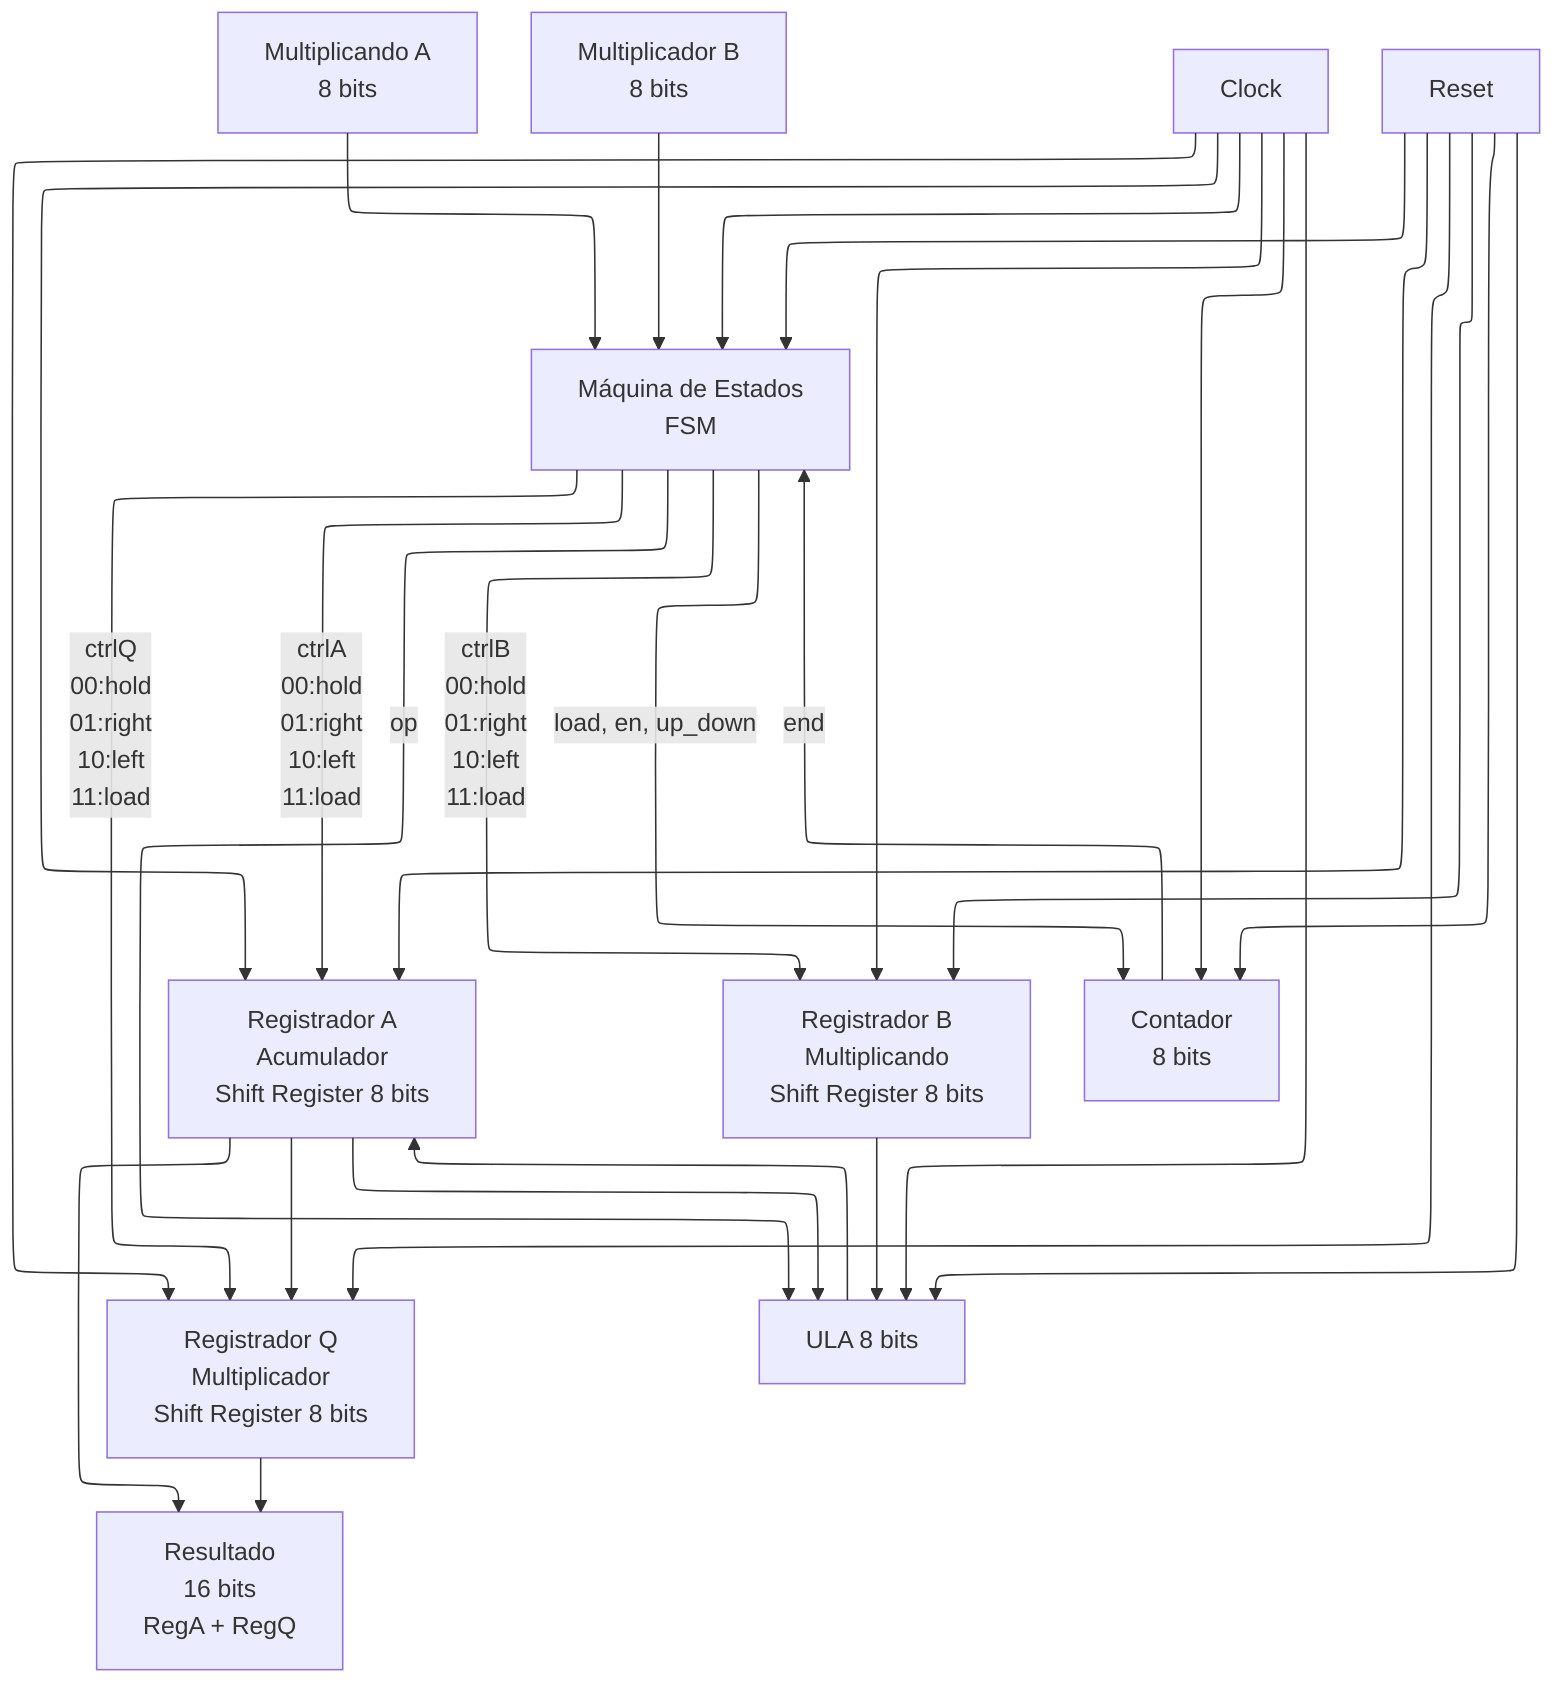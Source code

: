 ---
config:
  layout: elk
  look: classic
  theme: mc
---
flowchart TD
    A["Multiplicando A<br>8 bits"] --> FSM["Máquina de Estados<br>FSM"]
    B["Multiplicador B<br>8 bits"] --> FSM
    CLK["Clock"] --> FSM & RegA["Registrador A<br>Acumulador<br>Shift Register 8 bits"] & RegB["Registrador B<br>Multiplicando<br>Shift Register 8 bits"] & RegQ["Registrador Q<br>Multiplicador<br>Shift Register 8 bits"] & Counter["Contador<br>8 bits"] & ULA["ULA 8 bits"]
    RST["Reset"] --> FSM & RegA & RegB & RegQ & Counter & ULA
    FSM -->|ctrlA<br>00:hold<br>01:right<br>10:left<br>11:load| RegA
    FSM -->|ctrlB<br>00:hold<br>01:right<br>10:left<br>11:load| RegB
    FSM -->|ctrlQ<br>00:hold<br>01:right<br>10:left<br>11:load| RegQ
    FSM -->|load, en, up_down| Counter
    FSM -->|op| ULA
    RegA --> ULA & RegQ & Resultado["Resultado<br>16 bits<br>RegA + RegQ"]
    RegB --> ULA
    ULA --> RegA
    Counter -->|end| FSM
    RegQ --> Resultado
